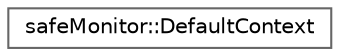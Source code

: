 digraph "Graphical Class Hierarchy"
{
 // LATEX_PDF_SIZE
  bgcolor="transparent";
  edge [fontname=Helvetica,fontsize=10,labelfontname=Helvetica,labelfontsize=10];
  node [fontname=Helvetica,fontsize=10,shape=box,height=0.2,width=0.4];
  rankdir="LR";
  Node0 [id="Node000000",label="safeMonitor::DefaultContext",height=0.2,width=0.4,color="grey40", fillcolor="white", style="filled",URL="$da/def/structsafeMonitor_1_1DefaultContext.html",tooltip="Placeholder context."];
}
